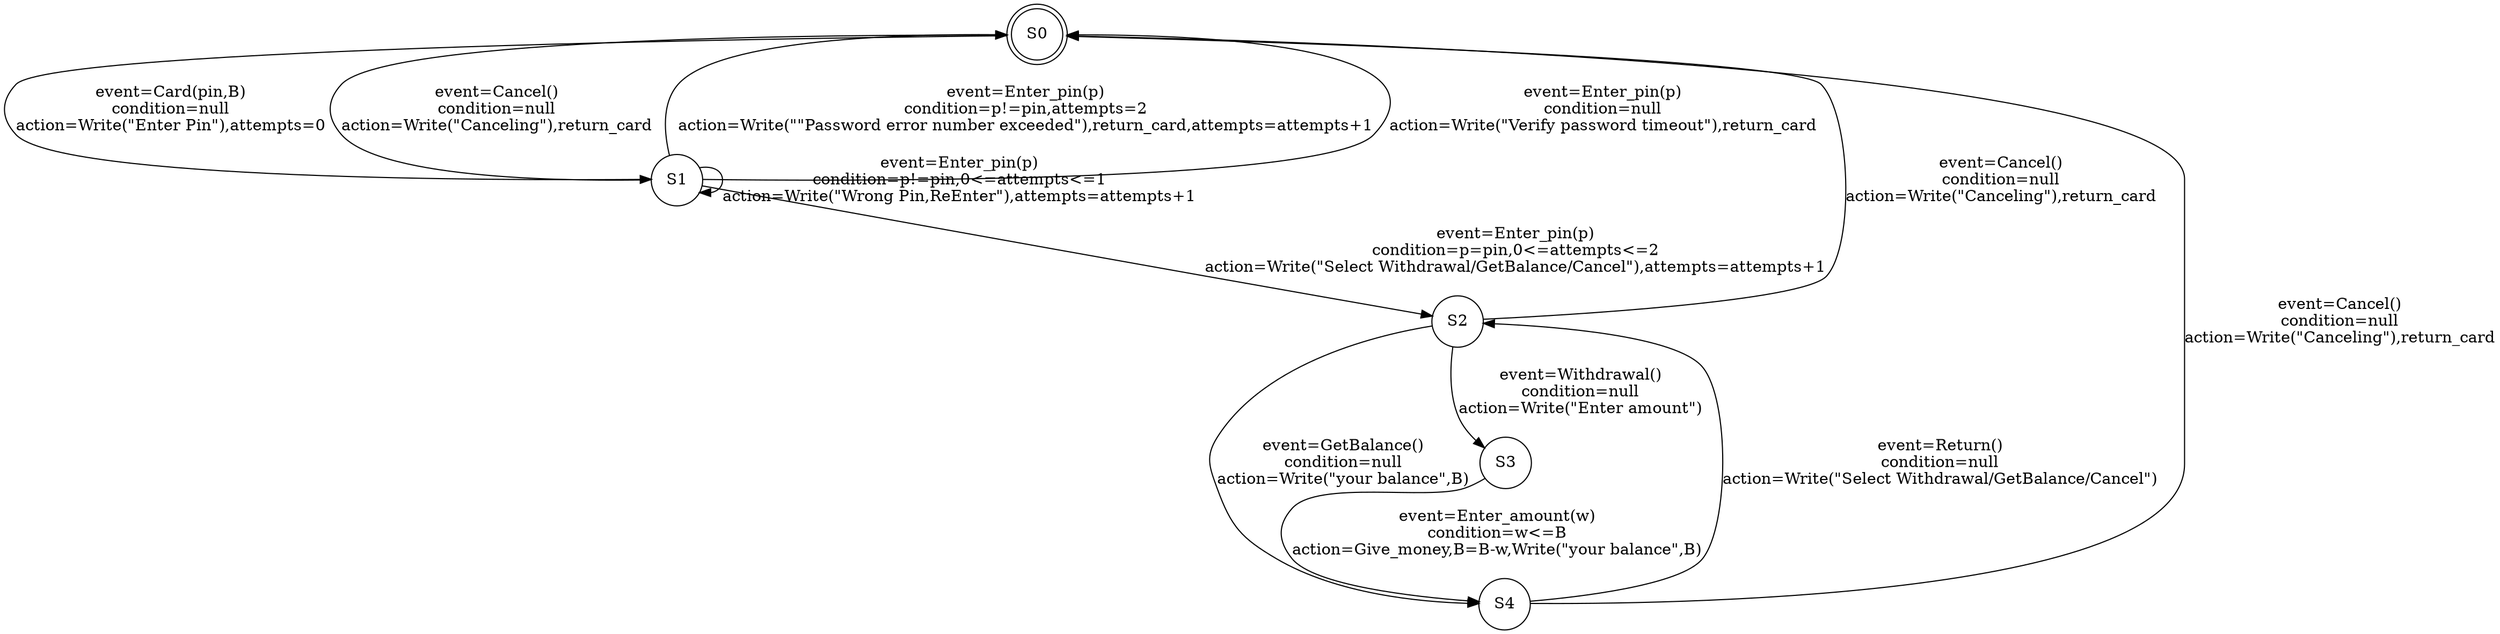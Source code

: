 digraph "digraph g" {
	node [shape=doublecircle]
	S0
	node [shape=circle]
	S1 -> S0 [label="event=Cancel()
condition=null
action=Write(\"Canceling\"),return_card"]
	S2 -> S0 [label="event=Cancel()
condition=null
action=Write(\"Canceling\"),return_card"]
	S2 -> S4 [label="event=GetBalance()
condition=null
action=Write(\"your balance\",B)"]
	S1 -> S0 [label="event=Enter_pin(p)
condition=p!=pin,attempts=2
action=Write(\"\"Password error number exceeded\"),return_card,attempts=attempts+1"]
	S4 -> S2 [label="event=Return()
condition=null
action=Write(\"Select Withdrawal/GetBalance/Cancel\")"]
	S0 -> S1 [label="event=Card(pin,B)
condition=null
action=Write(\"Enter Pin\"),attempts=0"]
	S2 -> S3 [label="event=Withdrawal()
condition=null
action=Write(\"Enter amount\")"]
	S4 -> S0 [label="event=Cancel()
condition=null
action=Write(\"Canceling\"),return_card"]
	S3 -> S4 [label="event=Enter_amount(w)
condition=w<=B
action=Give_money,B=B-w,Write(\"your balance\",B)"]
	S1 -> S0 [label="event=Enter_pin(p)
condition=null
action=Write(\"Verify password timeout\"),return_card"]
	S1 -> S1 [label="event=Enter_pin(p)
condition=p!=pin,0<=attempts<=1
action=Write(\"Wrong Pin,ReEnter\"),attempts=attempts+1"]
	S1 -> S2 [label="event=Enter_pin(p)
condition=p=pin,0<=attempts<=2
action=Write(\"Select Withdrawal/GetBalance/Cancel\"),attempts=attempts+1"]
}
